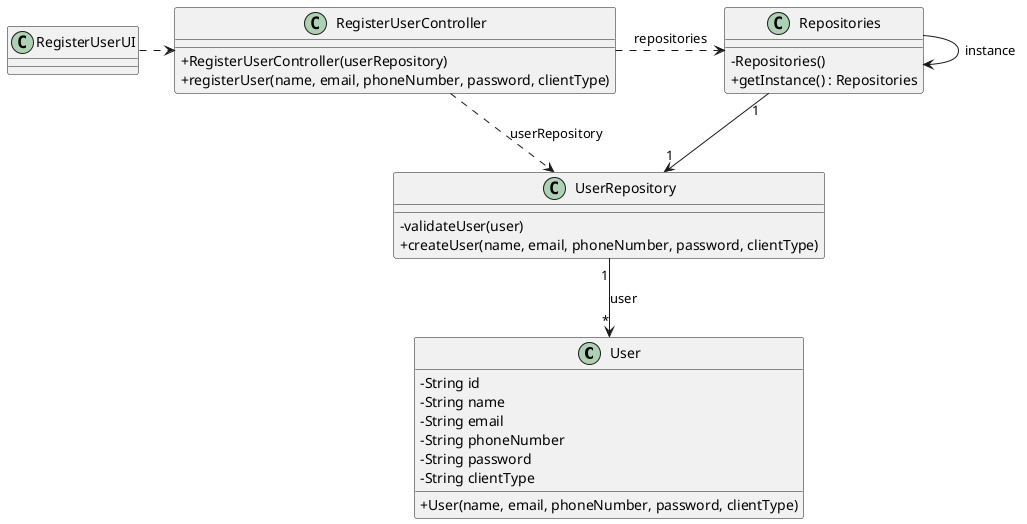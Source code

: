 @startuml
'skinparam monochrome true
skinparam packageStyle rectangle
skinparam shadowing false
skinparam linetype polyline
skinparam linetype orto

skinparam classAttributeIconSize 0

'left to right direction

class User {
    - String id
    - String name
    - String email
    - String phoneNumber
    - String password
    - String clientType

    + User(name, email, phoneNumber, password, clientType)
}

class UserRepository {
    '- addUser(user)
    - validateUser(user)
    + createUser(name, email, phoneNumber, password, clientType)
}

class Repositories {
    - Repositories()
    + getInstance() : Repositories
}

class RegisterUserController {
    + RegisterUserController(userRepository)
    + registerUser(name, email, phoneNumber, password, clientType)
}

class RegisterUserUI {
}

Repositories -> Repositories : instance

RegisterUserUI .> RegisterUserController

RegisterUserController .> Repositories : repositories

Repositories "1" --> "1" UserRepository

RegisterUserController ..> UserRepository : userRepository

UserRepository "1" --> "*" User : user
@enduml
